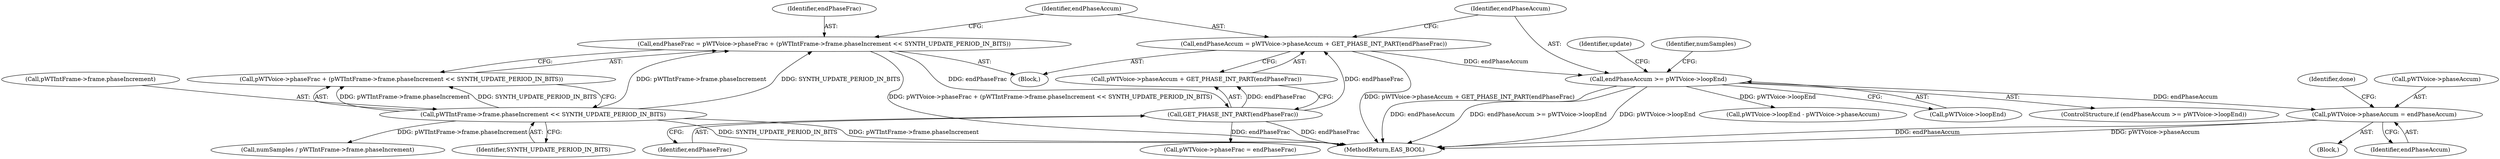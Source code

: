 digraph "0_Android_24d7c408c52143bce7b49de82f3913fd8d1219cf_5@pointer" {
"1000224" [label="(Call,pWTVoice->phaseAccum = endPhaseAccum)"];
"1000141" [label="(Call,endPhaseAccum >= pWTVoice->loopEnd)"];
"1000132" [label="(Call,endPhaseAccum = pWTVoice->phaseAccum + GET_PHASE_INT_PART(endPhaseFrac))"];
"1000138" [label="(Call,GET_PHASE_INT_PART(endPhaseFrac))"];
"1000119" [label="(Call,endPhaseFrac = pWTVoice->phaseFrac + (pWTIntFrame->frame.phaseIncrement << SYNTH_UPDATE_PERIOD_IN_BITS))"];
"1000125" [label="(Call,pWTIntFrame->frame.phaseIncrement << SYNTH_UPDATE_PERIOD_IN_BITS)"];
"1000218" [label="(Block,)"];
"1000230" [label="(Identifier,done)"];
"1000217" [label="(Identifier,update)"];
"1000224" [label="(Call,pWTVoice->phaseAccum = endPhaseAccum)"];
"1000139" [label="(Identifier,endPhaseFrac)"];
"1000126" [label="(Call,pWTIntFrame->frame.phaseIncrement)"];
"1000138" [label="(Call,GET_PHASE_INT_PART(endPhaseFrac))"];
"1000111" [label="(Block,)"];
"1000121" [label="(Call,pWTVoice->phaseFrac + (pWTIntFrame->frame.phaseIncrement << SYNTH_UPDATE_PERIOD_IN_BITS))"];
"1000119" [label="(Call,endPhaseFrac = pWTVoice->phaseFrac + (pWTIntFrame->frame.phaseIncrement << SYNTH_UPDATE_PERIOD_IN_BITS))"];
"1000141" [label="(Call,endPhaseAccum >= pWTVoice->loopEnd)"];
"1000182" [label="(Call,numSamples / pWTIntFrame->frame.phaseIncrement)"];
"1000120" [label="(Identifier,endPhaseFrac)"];
"1000228" [label="(Identifier,endPhaseAccum)"];
"1000225" [label="(Call,pWTVoice->phaseAccum)"];
"1000131" [label="(Identifier,SYNTH_UPDATE_PERIOD_IN_BITS)"];
"1000148" [label="(Identifier,numSamples)"];
"1000231" [label="(MethodReturn,EAS_BOOL)"];
"1000151" [label="(Call,pWTVoice->loopEnd - pWTVoice->phaseAccum)"];
"1000142" [label="(Identifier,endPhaseAccum)"];
"1000219" [label="(Call,pWTVoice->phaseFrac = endPhaseFrac)"];
"1000143" [label="(Call,pWTVoice->loopEnd)"];
"1000132" [label="(Call,endPhaseAccum = pWTVoice->phaseAccum + GET_PHASE_INT_PART(endPhaseFrac))"];
"1000140" [label="(ControlStructure,if (endPhaseAccum >= pWTVoice->loopEnd))"];
"1000125" [label="(Call,pWTIntFrame->frame.phaseIncrement << SYNTH_UPDATE_PERIOD_IN_BITS)"];
"1000133" [label="(Identifier,endPhaseAccum)"];
"1000134" [label="(Call,pWTVoice->phaseAccum + GET_PHASE_INT_PART(endPhaseFrac))"];
"1000224" -> "1000218"  [label="AST: "];
"1000224" -> "1000228"  [label="CFG: "];
"1000225" -> "1000224"  [label="AST: "];
"1000228" -> "1000224"  [label="AST: "];
"1000230" -> "1000224"  [label="CFG: "];
"1000224" -> "1000231"  [label="DDG: pWTVoice->phaseAccum"];
"1000224" -> "1000231"  [label="DDG: endPhaseAccum"];
"1000141" -> "1000224"  [label="DDG: endPhaseAccum"];
"1000141" -> "1000140"  [label="AST: "];
"1000141" -> "1000143"  [label="CFG: "];
"1000142" -> "1000141"  [label="AST: "];
"1000143" -> "1000141"  [label="AST: "];
"1000148" -> "1000141"  [label="CFG: "];
"1000217" -> "1000141"  [label="CFG: "];
"1000141" -> "1000231"  [label="DDG: endPhaseAccum"];
"1000141" -> "1000231"  [label="DDG: endPhaseAccum >= pWTVoice->loopEnd"];
"1000141" -> "1000231"  [label="DDG: pWTVoice->loopEnd"];
"1000132" -> "1000141"  [label="DDG: endPhaseAccum"];
"1000141" -> "1000151"  [label="DDG: pWTVoice->loopEnd"];
"1000132" -> "1000111"  [label="AST: "];
"1000132" -> "1000134"  [label="CFG: "];
"1000133" -> "1000132"  [label="AST: "];
"1000134" -> "1000132"  [label="AST: "];
"1000142" -> "1000132"  [label="CFG: "];
"1000132" -> "1000231"  [label="DDG: pWTVoice->phaseAccum + GET_PHASE_INT_PART(endPhaseFrac)"];
"1000138" -> "1000132"  [label="DDG: endPhaseFrac"];
"1000138" -> "1000134"  [label="AST: "];
"1000138" -> "1000139"  [label="CFG: "];
"1000139" -> "1000138"  [label="AST: "];
"1000134" -> "1000138"  [label="CFG: "];
"1000138" -> "1000231"  [label="DDG: endPhaseFrac"];
"1000138" -> "1000134"  [label="DDG: endPhaseFrac"];
"1000119" -> "1000138"  [label="DDG: endPhaseFrac"];
"1000138" -> "1000219"  [label="DDG: endPhaseFrac"];
"1000119" -> "1000111"  [label="AST: "];
"1000119" -> "1000121"  [label="CFG: "];
"1000120" -> "1000119"  [label="AST: "];
"1000121" -> "1000119"  [label="AST: "];
"1000133" -> "1000119"  [label="CFG: "];
"1000119" -> "1000231"  [label="DDG: pWTVoice->phaseFrac + (pWTIntFrame->frame.phaseIncrement << SYNTH_UPDATE_PERIOD_IN_BITS)"];
"1000125" -> "1000119"  [label="DDG: pWTIntFrame->frame.phaseIncrement"];
"1000125" -> "1000119"  [label="DDG: SYNTH_UPDATE_PERIOD_IN_BITS"];
"1000125" -> "1000121"  [label="AST: "];
"1000125" -> "1000131"  [label="CFG: "];
"1000126" -> "1000125"  [label="AST: "];
"1000131" -> "1000125"  [label="AST: "];
"1000121" -> "1000125"  [label="CFG: "];
"1000125" -> "1000231"  [label="DDG: pWTIntFrame->frame.phaseIncrement"];
"1000125" -> "1000231"  [label="DDG: SYNTH_UPDATE_PERIOD_IN_BITS"];
"1000125" -> "1000121"  [label="DDG: pWTIntFrame->frame.phaseIncrement"];
"1000125" -> "1000121"  [label="DDG: SYNTH_UPDATE_PERIOD_IN_BITS"];
"1000125" -> "1000182"  [label="DDG: pWTIntFrame->frame.phaseIncrement"];
}
